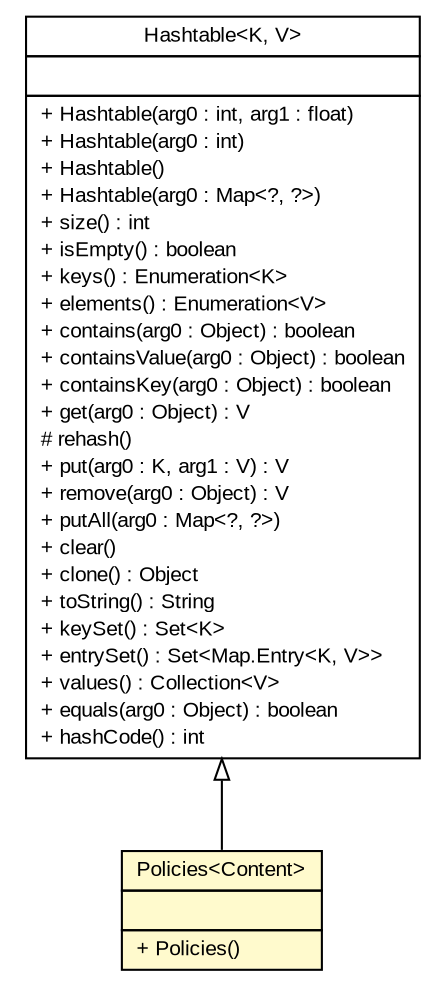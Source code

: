 #!/usr/local/bin/dot
#
# Class diagram 
# Generated by UmlGraph version 4.6 (http://www.spinellis.gr/sw/umlgraph)
#

digraph G {
	edge [fontname="arial",fontsize=10,labelfontname="arial",labelfontsize=10];
	node [fontname="arial",fontsize=10,shape=plaintext];
	// org.opentox.aa.policy.Policies<Content>
	c782 [label=<<table border="0" cellborder="1" cellspacing="0" cellpadding="2" port="p" bgcolor="lemonChiffon" href="./Policies.html">
		<tr><td><table border="0" cellspacing="0" cellpadding="1">
			<tr><td> Policies&lt;Content&gt; </td></tr>
		</table></td></tr>
		<tr><td><table border="0" cellspacing="0" cellpadding="1">
			<tr><td align="left">  </td></tr>
		</table></td></tr>
		<tr><td><table border="0" cellspacing="0" cellpadding="1">
			<tr><td align="left"> + Policies() </td></tr>
		</table></td></tr>
		</table>>, fontname="arial", fontcolor="black", fontsize=10.0];
	//org.opentox.aa.policy.Policies<Content> extends java.util.Hashtable<java.lang.String, Content>
	c790:p -> c782:p [dir=back,arrowtail=empty];
	// java.util.Hashtable<K, V>
	c790 [label=<<table border="0" cellborder="1" cellspacing="0" cellpadding="2" port="p" href="http://java.sun.com/javase/6/docs/api/java/util/Hashtable.html">
		<tr><td><table border="0" cellspacing="0" cellpadding="1">
			<tr><td> Hashtable&lt;K, V&gt; </td></tr>
		</table></td></tr>
		<tr><td><table border="0" cellspacing="0" cellpadding="1">
			<tr><td align="left">  </td></tr>
		</table></td></tr>
		<tr><td><table border="0" cellspacing="0" cellpadding="1">
			<tr><td align="left"> + Hashtable(arg0 : int, arg1 : float) </td></tr>
			<tr><td align="left"> + Hashtable(arg0 : int) </td></tr>
			<tr><td align="left"> + Hashtable() </td></tr>
			<tr><td align="left"> + Hashtable(arg0 : Map&lt;?, ?&gt;) </td></tr>
			<tr><td align="left"> + size() : int </td></tr>
			<tr><td align="left"> + isEmpty() : boolean </td></tr>
			<tr><td align="left"> + keys() : Enumeration&lt;K&gt; </td></tr>
			<tr><td align="left"> + elements() : Enumeration&lt;V&gt; </td></tr>
			<tr><td align="left"> + contains(arg0 : Object) : boolean </td></tr>
			<tr><td align="left"> + containsValue(arg0 : Object) : boolean </td></tr>
			<tr><td align="left"> + containsKey(arg0 : Object) : boolean </td></tr>
			<tr><td align="left"> + get(arg0 : Object) : V </td></tr>
			<tr><td align="left"> # rehash() </td></tr>
			<tr><td align="left"> + put(arg0 : K, arg1 : V) : V </td></tr>
			<tr><td align="left"> + remove(arg0 : Object) : V </td></tr>
			<tr><td align="left"> + putAll(arg0 : Map&lt;?, ?&gt;) </td></tr>
			<tr><td align="left"> + clear() </td></tr>
			<tr><td align="left"> + clone() : Object </td></tr>
			<tr><td align="left"> + toString() : String </td></tr>
			<tr><td align="left"> + keySet() : Set&lt;K&gt; </td></tr>
			<tr><td align="left"> + entrySet() : Set&lt;Map.Entry&lt;K, V&gt;&gt; </td></tr>
			<tr><td align="left"> + values() : Collection&lt;V&gt; </td></tr>
			<tr><td align="left"> + equals(arg0 : Object) : boolean </td></tr>
			<tr><td align="left"> + hashCode() : int </td></tr>
		</table></td></tr>
		</table>>, fontname="arial", fontcolor="black", fontsize=10.0];
}

